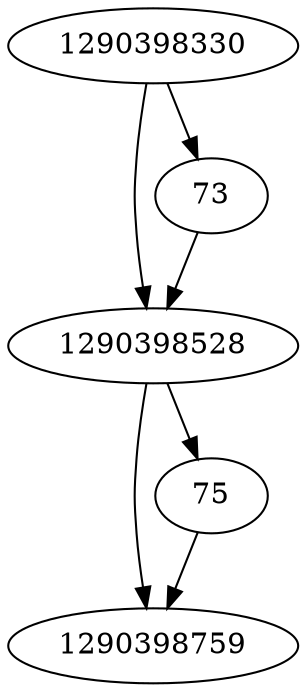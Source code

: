 strict digraph  {
1290398528;
1290398759;
73;
75;
1290398330;
1290398528 -> 1290398759;
1290398528 -> 75;
73 -> 1290398528;
75 -> 1290398759;
1290398330 -> 1290398528;
1290398330 -> 73;
}
